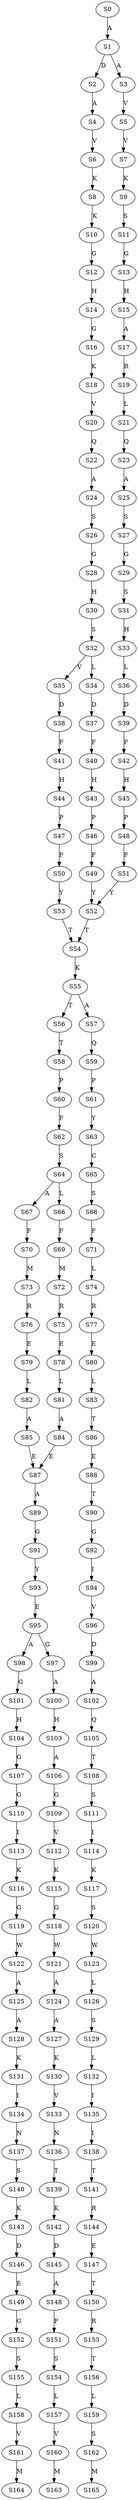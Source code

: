 strict digraph  {
	S0 -> S1 [ label = A ];
	S1 -> S2 [ label = D ];
	S1 -> S3 [ label = A ];
	S2 -> S4 [ label = A ];
	S3 -> S5 [ label = V ];
	S4 -> S6 [ label = V ];
	S5 -> S7 [ label = V ];
	S6 -> S8 [ label = K ];
	S7 -> S9 [ label = K ];
	S8 -> S10 [ label = K ];
	S9 -> S11 [ label = S ];
	S10 -> S12 [ label = G ];
	S11 -> S13 [ label = G ];
	S12 -> S14 [ label = H ];
	S13 -> S15 [ label = H ];
	S14 -> S16 [ label = G ];
	S15 -> S17 [ label = A ];
	S16 -> S18 [ label = K ];
	S17 -> S19 [ label = R ];
	S18 -> S20 [ label = V ];
	S19 -> S21 [ label = L ];
	S20 -> S22 [ label = Q ];
	S21 -> S23 [ label = Q ];
	S22 -> S24 [ label = A ];
	S23 -> S25 [ label = A ];
	S24 -> S26 [ label = S ];
	S25 -> S27 [ label = S ];
	S26 -> S28 [ label = G ];
	S27 -> S29 [ label = G ];
	S28 -> S30 [ label = H ];
	S29 -> S31 [ label = S ];
	S30 -> S32 [ label = S ];
	S31 -> S33 [ label = H ];
	S32 -> S34 [ label = L ];
	S32 -> S35 [ label = V ];
	S33 -> S36 [ label = L ];
	S34 -> S37 [ label = D ];
	S35 -> S38 [ label = D ];
	S36 -> S39 [ label = D ];
	S37 -> S40 [ label = F ];
	S38 -> S41 [ label = F ];
	S39 -> S42 [ label = F ];
	S40 -> S43 [ label = H ];
	S41 -> S44 [ label = H ];
	S42 -> S45 [ label = H ];
	S43 -> S46 [ label = P ];
	S44 -> S47 [ label = P ];
	S45 -> S48 [ label = P ];
	S46 -> S49 [ label = F ];
	S47 -> S50 [ label = F ];
	S48 -> S51 [ label = F ];
	S49 -> S52 [ label = Y ];
	S50 -> S53 [ label = Y ];
	S51 -> S52 [ label = Y ];
	S52 -> S54 [ label = T ];
	S53 -> S54 [ label = T ];
	S54 -> S55 [ label = K ];
	S55 -> S56 [ label = T ];
	S55 -> S57 [ label = A ];
	S56 -> S58 [ label = T ];
	S57 -> S59 [ label = Q ];
	S58 -> S60 [ label = P ];
	S59 -> S61 [ label = P ];
	S60 -> S62 [ label = F ];
	S61 -> S63 [ label = Y ];
	S62 -> S64 [ label = S ];
	S63 -> S65 [ label = C ];
	S64 -> S66 [ label = L ];
	S64 -> S67 [ label = A ];
	S65 -> S68 [ label = S ];
	S66 -> S69 [ label = F ];
	S67 -> S70 [ label = F ];
	S68 -> S71 [ label = F ];
	S69 -> S72 [ label = M ];
	S70 -> S73 [ label = M ];
	S71 -> S74 [ label = L ];
	S72 -> S75 [ label = R ];
	S73 -> S76 [ label = R ];
	S74 -> S77 [ label = R ];
	S75 -> S78 [ label = E ];
	S76 -> S79 [ label = E ];
	S77 -> S80 [ label = E ];
	S78 -> S81 [ label = L ];
	S79 -> S82 [ label = L ];
	S80 -> S83 [ label = L ];
	S81 -> S84 [ label = A ];
	S82 -> S85 [ label = A ];
	S83 -> S86 [ label = T ];
	S84 -> S87 [ label = E ];
	S85 -> S87 [ label = E ];
	S86 -> S88 [ label = E ];
	S87 -> S89 [ label = A ];
	S88 -> S90 [ label = T ];
	S89 -> S91 [ label = G ];
	S90 -> S92 [ label = G ];
	S91 -> S93 [ label = Y ];
	S92 -> S94 [ label = I ];
	S93 -> S95 [ label = E ];
	S94 -> S96 [ label = V ];
	S95 -> S97 [ label = G ];
	S95 -> S98 [ label = A ];
	S96 -> S99 [ label = D ];
	S97 -> S100 [ label = A ];
	S98 -> S101 [ label = G ];
	S99 -> S102 [ label = A ];
	S100 -> S103 [ label = H ];
	S101 -> S104 [ label = H ];
	S102 -> S105 [ label = Q ];
	S103 -> S106 [ label = A ];
	S104 -> S107 [ label = G ];
	S105 -> S108 [ label = T ];
	S106 -> S109 [ label = G ];
	S107 -> S110 [ label = G ];
	S108 -> S111 [ label = S ];
	S109 -> S112 [ label = V ];
	S110 -> S113 [ label = I ];
	S111 -> S114 [ label = I ];
	S112 -> S115 [ label = K ];
	S113 -> S116 [ label = K ];
	S114 -> S117 [ label = K ];
	S115 -> S118 [ label = G ];
	S116 -> S119 [ label = G ];
	S117 -> S120 [ label = S ];
	S118 -> S121 [ label = W ];
	S119 -> S122 [ label = W ];
	S120 -> S123 [ label = W ];
	S121 -> S124 [ label = A ];
	S122 -> S125 [ label = A ];
	S123 -> S126 [ label = L ];
	S124 -> S127 [ label = A ];
	S125 -> S128 [ label = A ];
	S126 -> S129 [ label = S ];
	S127 -> S130 [ label = K ];
	S128 -> S131 [ label = K ];
	S129 -> S132 [ label = L ];
	S130 -> S133 [ label = V ];
	S131 -> S134 [ label = I ];
	S132 -> S135 [ label = I ];
	S133 -> S136 [ label = N ];
	S134 -> S137 [ label = N ];
	S135 -> S138 [ label = I ];
	S136 -> S139 [ label = T ];
	S137 -> S140 [ label = S ];
	S138 -> S141 [ label = T ];
	S139 -> S142 [ label = K ];
	S140 -> S143 [ label = K ];
	S141 -> S144 [ label = R ];
	S142 -> S145 [ label = D ];
	S143 -> S146 [ label = D ];
	S144 -> S147 [ label = E ];
	S145 -> S148 [ label = A ];
	S146 -> S149 [ label = E ];
	S147 -> S150 [ label = T ];
	S148 -> S151 [ label = P ];
	S149 -> S152 [ label = G ];
	S150 -> S153 [ label = R ];
	S151 -> S154 [ label = S ];
	S152 -> S155 [ label = S ];
	S153 -> S156 [ label = T ];
	S154 -> S157 [ label = L ];
	S155 -> S158 [ label = L ];
	S156 -> S159 [ label = L ];
	S157 -> S160 [ label = V ];
	S158 -> S161 [ label = V ];
	S159 -> S162 [ label = S ];
	S160 -> S163 [ label = M ];
	S161 -> S164 [ label = M ];
	S162 -> S165 [ label = M ];
}
